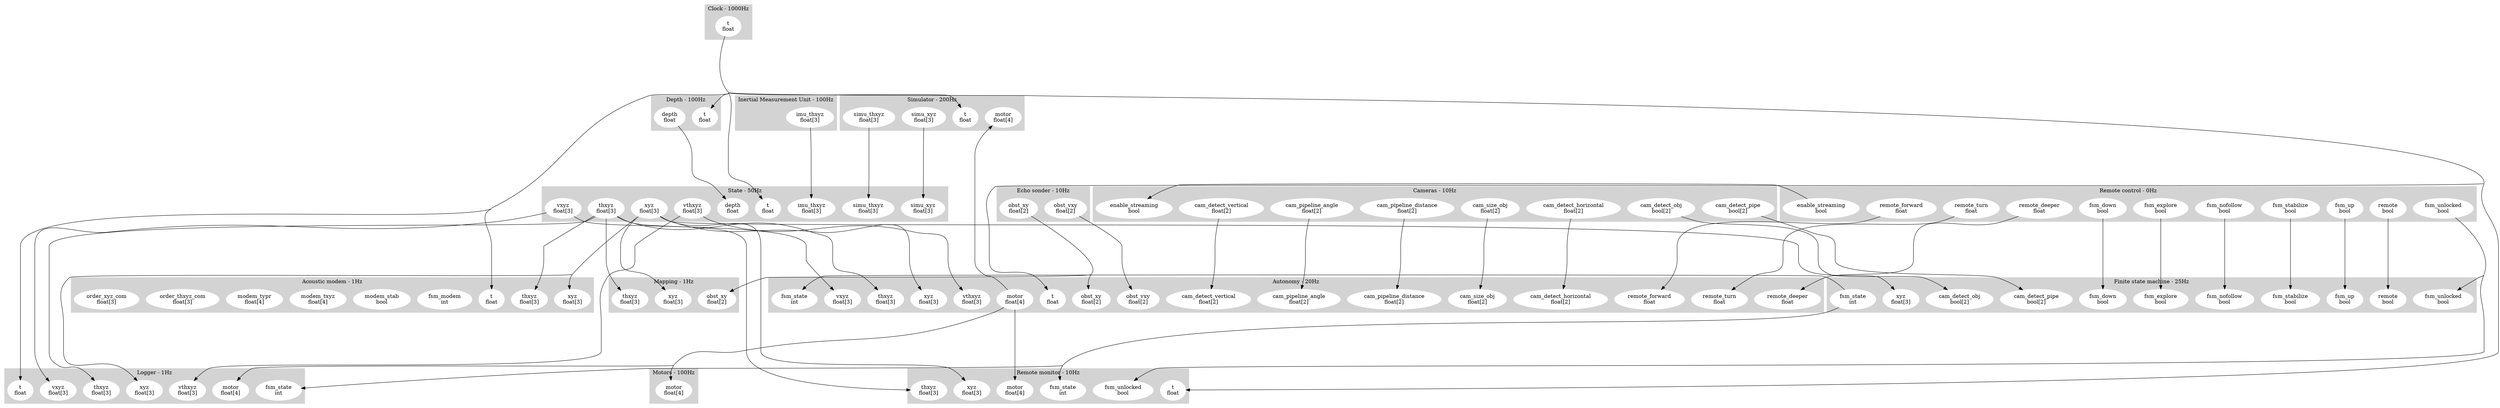 digraph links {
	concentrate=true;
	subgraph cluster_1 {
		label = "Acoustic modem - 1Hz";
		style=filled;
		color=lightgrey;
		node [style=filled,color=white];
		2 [label = "t\nfloat"];
		3 [label = "thxyz\nfloat[3]"];
		4 [label = "xyz\nfloat[3]"];
		5 [label = "fsm_modem\nint"];
		6 [label = "modem_stab\nbool"];
		7 [label = "modem_txyz\nfloat[4]"];
		8 [label = "modem_typr\nfloat[4]"];
		9 [label = "order_thxyz_com\nfloat[3]"];
		10 [label = "order_xyz_com\nfloat[3]"];
	}
	subgraph cluster_11 {
		label = "Autonomy - 20Hz";
		style=filled;
		color=lightgrey;
		node [style=filled,color=white];
		12 [label = "cam_detect_horizontal\nfloat[2]"];
		13 [label = "cam_detect_vertical\nfloat[2]"];
		14 [label = "cam_pipeline_angle\nfloat[2]"];
		15 [label = "cam_pipeline_distance\nfloat[2]"];
		16 [label = "cam_size_obj\nfloat[2]"];
		17 [label = "fsm_state\nint"];
		18 [label = "obst_vxy\nfloat[2]"];
		19 [label = "obst_xy\nfloat[2]"];
		20 [label = "remote_deeper\nfloat"];
		21 [label = "remote_forward\nfloat"];
		22 [label = "remote_turn\nfloat"];
		23 [label = "t\nfloat"];
		24 [label = "thxyz\nfloat[3]"];
		25 [label = "vthxyz\nfloat[3]"];
		26 [label = "vxyz\nfloat[3]"];
		27 [label = "xyz\nfloat[3]"];
		28 [label = "motor\nfloat[4]"];
	}
	subgraph cluster_29 {
		label = "Cameras - 10Hz";
		style=filled;
		color=lightgrey;
		node [style=filled,color=white];
		30 [label = "enable_streaming\nbool"];
		31 [label = "cam_detect_horizontal\nfloat[2]"];
		32 [label = "cam_detect_obj\nbool[2]"];
		33 [label = "cam_detect_pipe\nbool[2]"];
		34 [label = "cam_detect_vertical\nfloat[2]"];
		35 [label = "cam_pipeline_angle\nfloat[2]"];
		36 [label = "cam_pipeline_distance\nfloat[2]"];
		37 [label = "cam_size_obj\nfloat[2]"];
	}
	subgraph cluster_38 {
		label = "Clock - 1000Hz";
		style=filled;
		color=lightgrey;
		node [style=filled,color=white];
		39 [label = "t\nfloat"];
	}
	subgraph cluster_40 {
		label = "Depth - 100Hz";
		style=filled;
		color=lightgrey;
		node [style=filled,color=white];
		41 [label = "t\nfloat"];
		42 [label = "depth\nfloat"];
	}
	subgraph cluster_43 {
		label = "Echo sonder - 10Hz";
		style=filled;
		color=lightgrey;
		node [style=filled,color=white];
		44 [label = "obst_vxy\nfloat[2]"];
		45 [label = "obst_xy\nfloat[2]"];
	}
	subgraph cluster_46 {
		label = "I2C - 100Hz";
		style=filled;
		color=lightgrey;
		node [style=filled,color=white];
	}
	subgraph cluster_47 {
		label = "Inertial Measurement Unit - 100Hz";
		style=filled;
		color=lightgrey;
		node [style=filled,color=white];
		48 [label = "imu_thxyz\nfloat[3]"];
	}
	subgraph cluster_49 {
		label = "Logger - 1Hz";
		style=filled;
		color=lightgrey;
		node [style=filled,color=white];
		50 [label = "fsm_state\nint"];
		51 [label = "motor\nfloat[4]"];
		52 [label = "t\nfloat"];
		53 [label = "thxyz\nfloat[3]"];
		54 [label = "vthxyz\nfloat[3]"];
		55 [label = "vxyz\nfloat[3]"];
		56 [label = "xyz\nfloat[3]"];
	}
	subgraph cluster_57 {
		label = "Mapping - 1Hz";
		style=filled;
		color=lightgrey;
		node [style=filled,color=white];
		58 [label = "obst_xy\nfloat[2]"];
		59 [label = "thxyz\nfloat[3]"];
		60 [label = "xyz\nfloat[3]"];
	}
	subgraph cluster_61 {
		label = "Motors - 100Hz";
		style=filled;
		color=lightgrey;
		node [style=filled,color=white];
		62 [label = "motor\nfloat[4]"];
	}
	subgraph cluster_63 {
		label = "Remote control - 0Hz";
		style=filled;
		color=lightgrey;
		node [style=filled,color=white];
		64 [label = "enable_streaming\nbool"];
		65 [label = "fsm_down\nbool"];
		66 [label = "fsm_explore\nbool"];
		67 [label = "fsm_nofollow\nbool"];
		68 [label = "fsm_stabilize\nbool"];
		69 [label = "fsm_unlocked\nbool"];
		70 [label = "fsm_up\nbool"];
		71 [label = "remote\nbool"];
		72 [label = "remote_deeper\nfloat"];
		73 [label = "remote_forward\nfloat"];
		74 [label = "remote_turn\nfloat"];
	}
	subgraph cluster_75 {
		label = "Remote monitor - 10Hz";
		style=filled;
		color=lightgrey;
		node [style=filled,color=white];
		76 [label = "fsm_state\nint"];
		77 [label = "fsm_unlocked\nbool"];
		78 [label = "motor\nfloat[4]"];
		79 [label = "t\nfloat"];
		80 [label = "thxyz\nfloat[3]"];
		81 [label = "xyz\nfloat[3]"];
	}
	subgraph cluster_82 {
		label = "Simulator - 200Hz";
		style=filled;
		color=lightgrey;
		node [style=filled,color=white];
		83 [label = "motor\nfloat[4]"];
		84 [label = "t\nfloat"];
		85 [label = "simu_thxyz\nfloat[3]"];
		86 [label = "simu_xyz\nfloat[3]"];
	}
	subgraph cluster_87 {
		label = "State - 50Hz";
		style=filled;
		color=lightgrey;
		node [style=filled,color=white];
		88 [label = "depth\nfloat"];
		89 [label = "imu_thxyz\nfloat[3]"];
		90 [label = "simu_thxyz\nfloat[3]"];
		91 [label = "simu_xyz\nfloat[3]"];
		92 [label = "t\nfloat"];
		93 [label = "thxyz\nfloat[3]"];
		94 [label = "vthxyz\nfloat[3]"];
		95 [label = "vxyz\nfloat[3]"];
		96 [label = "xyz\nfloat[3]"];
	}
	subgraph cluster_97 {
		label = "Finite state machine - 25Hz";
		style=filled;
		color=lightgrey;
		node [style=filled,color=white];
		98 [label = "cam_detect_obj\nbool[2]"];
		99 [label = "cam_detect_pipe\nbool[2]"];
		100 [label = "fsm_down\nbool"];
		101 [label = "fsm_explore\nbool"];
		102 [label = "fsm_nofollow\nbool"];
		103 [label = "fsm_stabilize\nbool"];
		104 [label = "fsm_unlocked\nbool"];
		105 [label = "fsm_up\nbool"];
		106 [label = "remote\nbool"];
		107 [label = "xyz\nfloat[3]"];
		108 [label = "fsm_state\nint"];
	}
	31->12 [minlen=5];
	32->98 [minlen=5];
	33->99 [minlen=5];
	34->13 [minlen=5];
	35->14 [minlen=5];
	36->15 [minlen=5];
	37->16 [minlen=5];
	42->88 [minlen=5];
	64->30 [minlen=5];
	65->100 [minlen=5];
	66->101 [minlen=5];
	67->102 [minlen=5];
	68->103 [minlen=5];
	108->17 [minlen=5];
	108->50 [minlen=5];
	108->76 [minlen=5];
	69->77 [minlen=5];
	69->104 [minlen=5];
	70->105 [minlen=5];
	48->89 [minlen=5];
	28->51 [minlen=5];
	28->62 [minlen=5];
	28->78 [minlen=5];
	28->83 [minlen=5];
	44->18 [minlen=5];
	45->19 [minlen=5];
	45->58 [minlen=5];
	71->106 [minlen=5];
	72->20 [minlen=5];
	73->21 [minlen=5];
	74->22 [minlen=5];
	85->90 [minlen=5];
	86->91 [minlen=5];
	39->2 [minlen=5];
	39->23 [minlen=5];
	39->41 [minlen=5];
	39->52 [minlen=5];
	39->79 [minlen=5];
	39->84 [minlen=5];
	39->92 [minlen=5];
	93->3 [minlen=5];
	93->24 [minlen=5];
	93->53 [minlen=5];
	93->59 [minlen=5];
	93->80 [minlen=5];
	94->25 [minlen=5];
	94->54 [minlen=5];
	95->26 [minlen=5];
	95->55 [minlen=5];
	96->4 [minlen=5];
	96->27 [minlen=5];
	96->56 [minlen=5];
	96->60 [minlen=5];
	96->81 [minlen=5];
	96->107 [minlen=5];
}